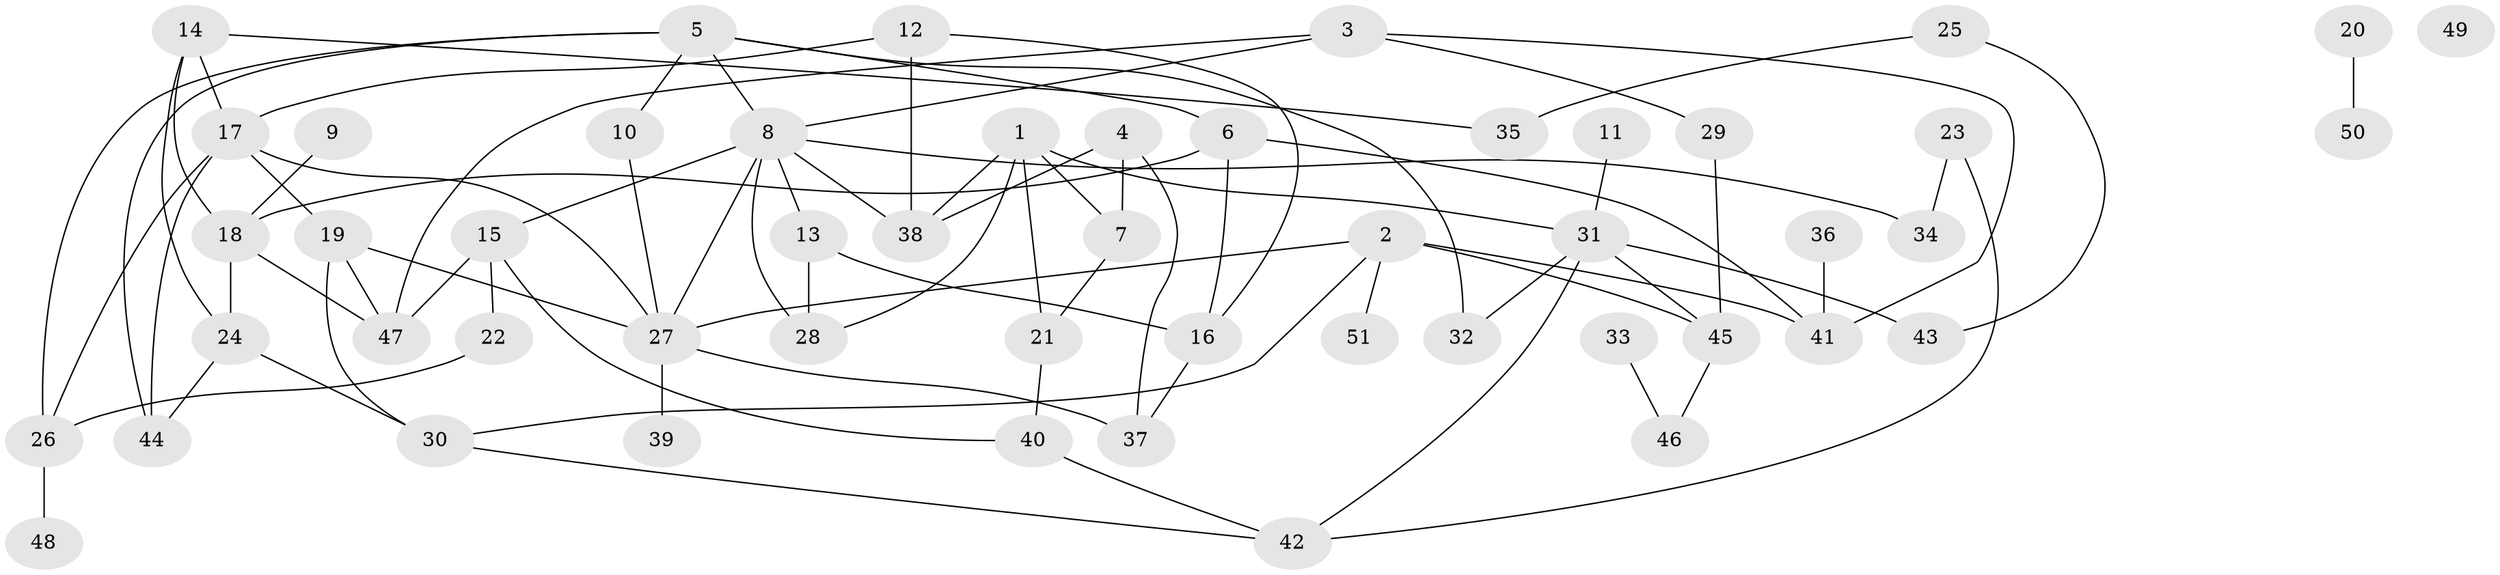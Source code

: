 // coarse degree distribution, {5: 0.06060606060606061, 4: 0.21212121212121213, 6: 0.12121212121212122, 8: 0.09090909090909091, 1: 0.15151515151515152, 2: 0.21212121212121213, 7: 0.030303030303030304, 0: 0.06060606060606061, 3: 0.06060606060606061}
// Generated by graph-tools (version 1.1) at 2025/41/03/06/25 10:41:20]
// undirected, 51 vertices, 80 edges
graph export_dot {
graph [start="1"]
  node [color=gray90,style=filled];
  1;
  2;
  3;
  4;
  5;
  6;
  7;
  8;
  9;
  10;
  11;
  12;
  13;
  14;
  15;
  16;
  17;
  18;
  19;
  20;
  21;
  22;
  23;
  24;
  25;
  26;
  27;
  28;
  29;
  30;
  31;
  32;
  33;
  34;
  35;
  36;
  37;
  38;
  39;
  40;
  41;
  42;
  43;
  44;
  45;
  46;
  47;
  48;
  49;
  50;
  51;
  1 -- 7;
  1 -- 21;
  1 -- 28;
  1 -- 31;
  1 -- 38;
  2 -- 27;
  2 -- 30;
  2 -- 41;
  2 -- 45;
  2 -- 51;
  3 -- 8;
  3 -- 29;
  3 -- 41;
  3 -- 47;
  4 -- 7;
  4 -- 37;
  4 -- 38;
  5 -- 6;
  5 -- 8;
  5 -- 10;
  5 -- 26;
  5 -- 32;
  5 -- 44;
  6 -- 16;
  6 -- 18;
  6 -- 41;
  7 -- 21;
  8 -- 13;
  8 -- 15;
  8 -- 27;
  8 -- 28;
  8 -- 34;
  8 -- 38;
  9 -- 18;
  10 -- 27;
  11 -- 31;
  12 -- 16;
  12 -- 17;
  12 -- 38;
  13 -- 16;
  13 -- 28;
  14 -- 17;
  14 -- 18;
  14 -- 24;
  14 -- 35;
  15 -- 22;
  15 -- 40;
  15 -- 47;
  16 -- 37;
  17 -- 19;
  17 -- 26;
  17 -- 27;
  17 -- 44;
  18 -- 24;
  18 -- 47;
  19 -- 27;
  19 -- 30;
  19 -- 47;
  20 -- 50;
  21 -- 40;
  22 -- 26;
  23 -- 34;
  23 -- 42;
  24 -- 30;
  24 -- 44;
  25 -- 35;
  25 -- 43;
  26 -- 48;
  27 -- 37;
  27 -- 39;
  29 -- 45;
  30 -- 42;
  31 -- 32;
  31 -- 42;
  31 -- 43;
  31 -- 45;
  33 -- 46;
  36 -- 41;
  40 -- 42;
  45 -- 46;
}
